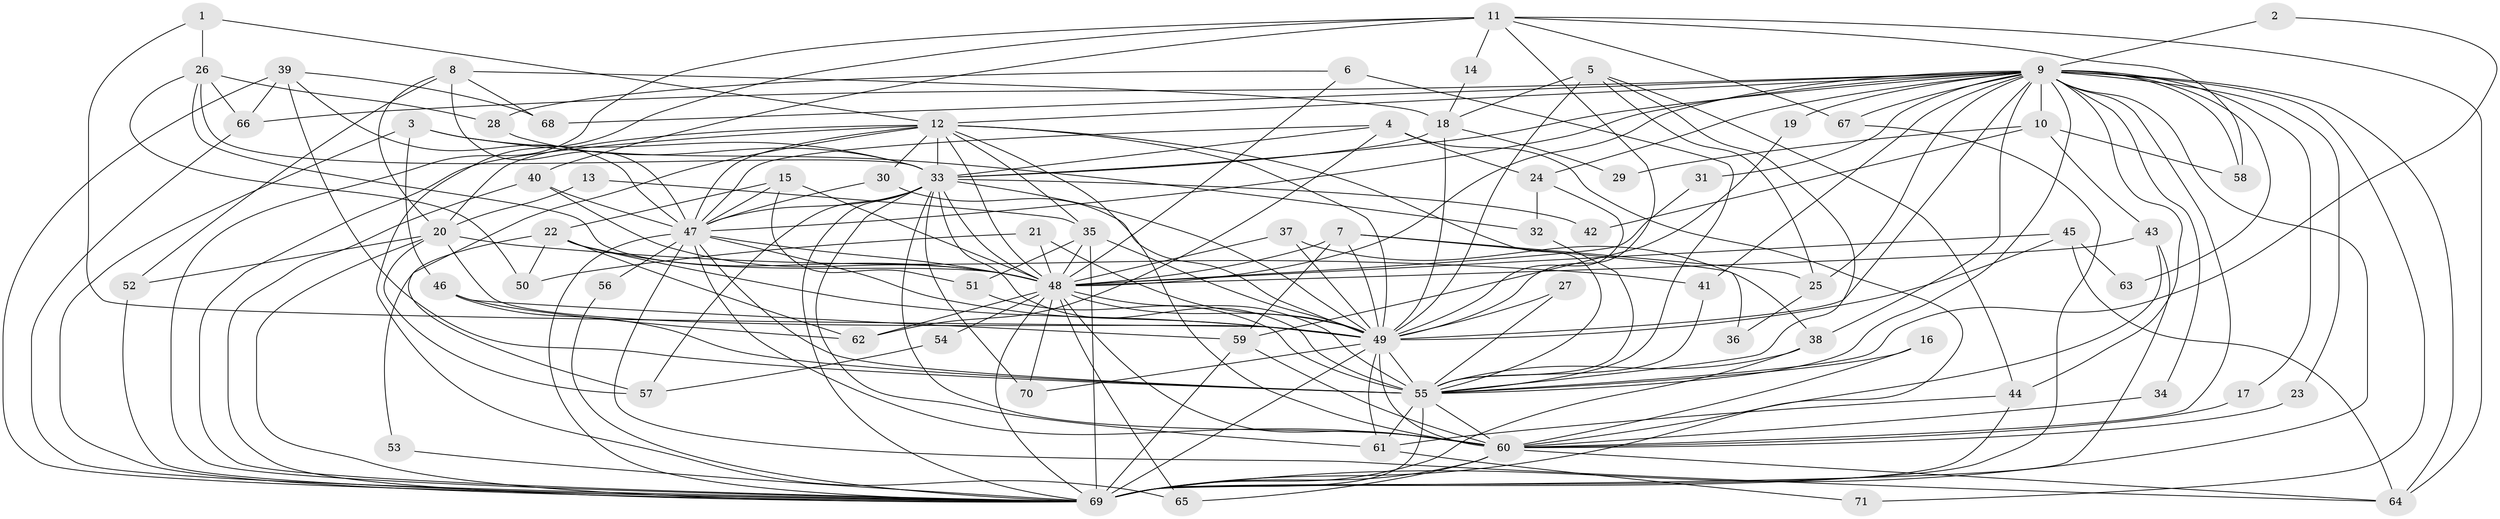 // original degree distribution, {24: 0.0070921985815602835, 19: 0.014184397163120567, 29: 0.0070921985815602835, 21: 0.014184397163120567, 20: 0.0070921985815602835, 31: 0.014184397163120567, 27: 0.0070921985815602835, 3: 0.19148936170212766, 6: 0.0425531914893617, 5: 0.06382978723404255, 7: 0.0070921985815602835, 2: 0.5460992907801419, 4: 0.07092198581560284, 9: 0.0070921985815602835}
// Generated by graph-tools (version 1.1) at 2025/01/03/09/25 03:01:25]
// undirected, 71 vertices, 201 edges
graph export_dot {
graph [start="1"]
  node [color=gray90,style=filled];
  1;
  2;
  3;
  4;
  5;
  6;
  7;
  8;
  9;
  10;
  11;
  12;
  13;
  14;
  15;
  16;
  17;
  18;
  19;
  20;
  21;
  22;
  23;
  24;
  25;
  26;
  27;
  28;
  29;
  30;
  31;
  32;
  33;
  34;
  35;
  36;
  37;
  38;
  39;
  40;
  41;
  42;
  43;
  44;
  45;
  46;
  47;
  48;
  49;
  50;
  51;
  52;
  53;
  54;
  55;
  56;
  57;
  58;
  59;
  60;
  61;
  62;
  63;
  64;
  65;
  66;
  67;
  68;
  69;
  70;
  71;
  1 -- 12 [weight=1.0];
  1 -- 26 [weight=1.0];
  1 -- 49 [weight=1.0];
  2 -- 9 [weight=1.0];
  2 -- 55 [weight=1.0];
  3 -- 32 [weight=1.0];
  3 -- 33 [weight=1.0];
  3 -- 46 [weight=1.0];
  3 -- 69 [weight=1.0];
  4 -- 24 [weight=1.0];
  4 -- 33 [weight=1.0];
  4 -- 47 [weight=1.0];
  4 -- 62 [weight=1.0];
  4 -- 69 [weight=1.0];
  5 -- 18 [weight=1.0];
  5 -- 25 [weight=1.0];
  5 -- 44 [weight=1.0];
  5 -- 49 [weight=1.0];
  5 -- 55 [weight=1.0];
  6 -- 28 [weight=1.0];
  6 -- 48 [weight=1.0];
  6 -- 55 [weight=1.0];
  7 -- 25 [weight=1.0];
  7 -- 36 [weight=1.0];
  7 -- 48 [weight=1.0];
  7 -- 49 [weight=2.0];
  7 -- 59 [weight=1.0];
  8 -- 18 [weight=1.0];
  8 -- 20 [weight=1.0];
  8 -- 47 [weight=1.0];
  8 -- 52 [weight=1.0];
  8 -- 68 [weight=1.0];
  9 -- 10 [weight=2.0];
  9 -- 12 [weight=1.0];
  9 -- 17 [weight=1.0];
  9 -- 19 [weight=1.0];
  9 -- 23 [weight=1.0];
  9 -- 24 [weight=1.0];
  9 -- 25 [weight=1.0];
  9 -- 31 [weight=1.0];
  9 -- 33 [weight=1.0];
  9 -- 34 [weight=1.0];
  9 -- 38 [weight=1.0];
  9 -- 41 [weight=1.0];
  9 -- 44 [weight=1.0];
  9 -- 47 [weight=1.0];
  9 -- 48 [weight=1.0];
  9 -- 49 [weight=2.0];
  9 -- 55 [weight=1.0];
  9 -- 58 [weight=1.0];
  9 -- 60 [weight=1.0];
  9 -- 63 [weight=2.0];
  9 -- 64 [weight=1.0];
  9 -- 66 [weight=1.0];
  9 -- 67 [weight=1.0];
  9 -- 68 [weight=1.0];
  9 -- 69 [weight=2.0];
  9 -- 71 [weight=1.0];
  10 -- 29 [weight=1.0];
  10 -- 42 [weight=1.0];
  10 -- 43 [weight=1.0];
  10 -- 58 [weight=1.0];
  11 -- 14 [weight=1.0];
  11 -- 40 [weight=1.0];
  11 -- 49 [weight=1.0];
  11 -- 58 [weight=1.0];
  11 -- 64 [weight=1.0];
  11 -- 65 [weight=1.0];
  11 -- 67 [weight=1.0];
  11 -- 69 [weight=1.0];
  12 -- 20 [weight=2.0];
  12 -- 30 [weight=1.0];
  12 -- 33 [weight=2.0];
  12 -- 35 [weight=1.0];
  12 -- 47 [weight=1.0];
  12 -- 48 [weight=1.0];
  12 -- 49 [weight=2.0];
  12 -- 55 [weight=3.0];
  12 -- 57 [weight=2.0];
  12 -- 60 [weight=1.0];
  12 -- 69 [weight=1.0];
  13 -- 20 [weight=1.0];
  13 -- 35 [weight=1.0];
  14 -- 18 [weight=1.0];
  15 -- 22 [weight=1.0];
  15 -- 47 [weight=1.0];
  15 -- 48 [weight=1.0];
  15 -- 51 [weight=1.0];
  16 -- 55 [weight=1.0];
  16 -- 60 [weight=1.0];
  17 -- 60 [weight=1.0];
  18 -- 29 [weight=1.0];
  18 -- 33 [weight=1.0];
  18 -- 49 [weight=1.0];
  19 -- 59 [weight=1.0];
  20 -- 41 [weight=1.0];
  20 -- 49 [weight=1.0];
  20 -- 52 [weight=1.0];
  20 -- 57 [weight=1.0];
  20 -- 69 [weight=1.0];
  21 -- 48 [weight=1.0];
  21 -- 49 [weight=1.0];
  21 -- 50 [weight=1.0];
  22 -- 48 [weight=1.0];
  22 -- 49 [weight=1.0];
  22 -- 50 [weight=1.0];
  22 -- 53 [weight=1.0];
  22 -- 62 [weight=1.0];
  23 -- 60 [weight=1.0];
  24 -- 32 [weight=1.0];
  24 -- 49 [weight=1.0];
  25 -- 36 [weight=1.0];
  26 -- 28 [weight=1.0];
  26 -- 33 [weight=1.0];
  26 -- 48 [weight=1.0];
  26 -- 50 [weight=1.0];
  26 -- 66 [weight=1.0];
  27 -- 49 [weight=1.0];
  27 -- 55 [weight=1.0];
  28 -- 33 [weight=1.0];
  30 -- 47 [weight=1.0];
  30 -- 49 [weight=1.0];
  31 -- 48 [weight=1.0];
  32 -- 55 [weight=1.0];
  33 -- 42 [weight=1.0];
  33 -- 47 [weight=2.0];
  33 -- 48 [weight=1.0];
  33 -- 49 [weight=3.0];
  33 -- 55 [weight=1.0];
  33 -- 57 [weight=1.0];
  33 -- 60 [weight=1.0];
  33 -- 61 [weight=1.0];
  33 -- 69 [weight=1.0];
  33 -- 70 [weight=1.0];
  34 -- 60 [weight=1.0];
  35 -- 48 [weight=1.0];
  35 -- 49 [weight=1.0];
  35 -- 51 [weight=1.0];
  35 -- 69 [weight=1.0];
  37 -- 38 [weight=1.0];
  37 -- 48 [weight=1.0];
  37 -- 49 [weight=1.0];
  38 -- 55 [weight=1.0];
  38 -- 69 [weight=3.0];
  39 -- 47 [weight=1.0];
  39 -- 55 [weight=1.0];
  39 -- 66 [weight=1.0];
  39 -- 68 [weight=1.0];
  39 -- 69 [weight=1.0];
  40 -- 47 [weight=1.0];
  40 -- 48 [weight=1.0];
  40 -- 69 [weight=1.0];
  41 -- 55 [weight=1.0];
  43 -- 48 [weight=2.0];
  43 -- 60 [weight=1.0];
  43 -- 69 [weight=1.0];
  44 -- 61 [weight=1.0];
  44 -- 69 [weight=1.0];
  45 -- 48 [weight=1.0];
  45 -- 49 [weight=1.0];
  45 -- 63 [weight=1.0];
  45 -- 64 [weight=1.0];
  46 -- 55 [weight=1.0];
  46 -- 59 [weight=1.0];
  46 -- 62 [weight=1.0];
  47 -- 48 [weight=2.0];
  47 -- 49 [weight=2.0];
  47 -- 55 [weight=1.0];
  47 -- 56 [weight=2.0];
  47 -- 60 [weight=1.0];
  47 -- 64 [weight=1.0];
  47 -- 69 [weight=3.0];
  48 -- 49 [weight=2.0];
  48 -- 54 [weight=1.0];
  48 -- 55 [weight=2.0];
  48 -- 60 [weight=1.0];
  48 -- 62 [weight=1.0];
  48 -- 65 [weight=1.0];
  48 -- 69 [weight=1.0];
  48 -- 70 [weight=1.0];
  49 -- 55 [weight=4.0];
  49 -- 60 [weight=3.0];
  49 -- 61 [weight=1.0];
  49 -- 69 [weight=2.0];
  49 -- 70 [weight=1.0];
  51 -- 55 [weight=1.0];
  52 -- 69 [weight=1.0];
  53 -- 69 [weight=1.0];
  54 -- 57 [weight=1.0];
  55 -- 60 [weight=2.0];
  55 -- 61 [weight=1.0];
  55 -- 69 [weight=1.0];
  56 -- 69 [weight=1.0];
  59 -- 60 [weight=1.0];
  59 -- 69 [weight=2.0];
  60 -- 64 [weight=1.0];
  60 -- 65 [weight=1.0];
  60 -- 69 [weight=1.0];
  61 -- 71 [weight=1.0];
  66 -- 69 [weight=1.0];
  67 -- 69 [weight=1.0];
}
